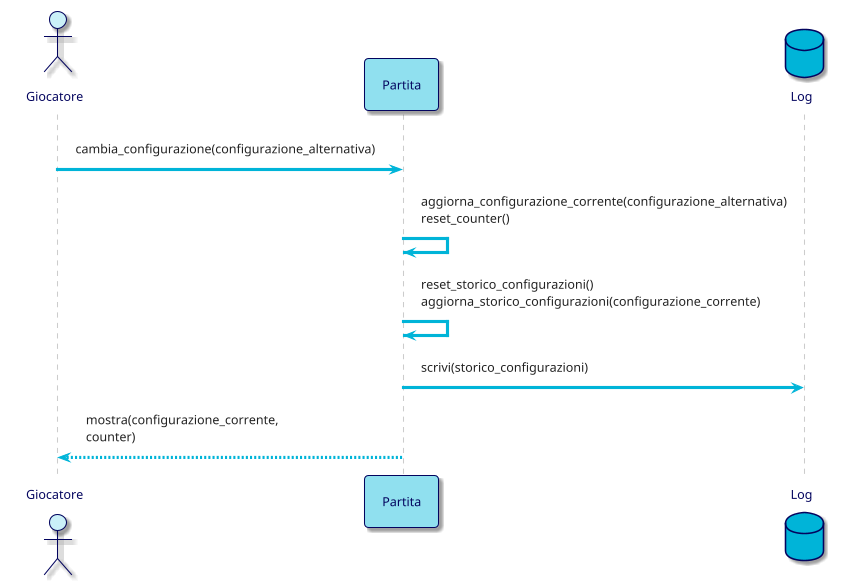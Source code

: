@startuml
!theme materia-outline

skinparam ArrowColor #00B4D8
skinparam ActorBorderColor #03045E
skinparam ActorFontColor #03045E
skinparam ActorBackgroundColor #CAF0F8
skinparam ParticipantFontColor #03045E
skinparam ParticipantBorderColor #03045E
skinparam ParticipantBackgroundColor #90E0EF
skinparam DatabaseBorderColor #03045E
skinparam DatabaseBackgroundColor #00B4D8
skinparam DatabaseFontColor #03045E
skinparam BackgroundColor #FFFFFF

actor Giocatore
participant Partita
database Log

Giocatore -> Partita: cambia_configurazione(configurazione_alternativa)


Partita -> Partita: aggiorna_configurazione_corrente(configurazione_alternativa)\nreset_counter()
Partita -> Partita: reset_storico_configurazioni() \naggiorna_storico_configurazioni(configurazione_corrente)
Partita -> Log: scrivi(storico_configurazioni)


Partita-->Giocatore: mostra(configurazione_corrente,\ncounter)

@enduml